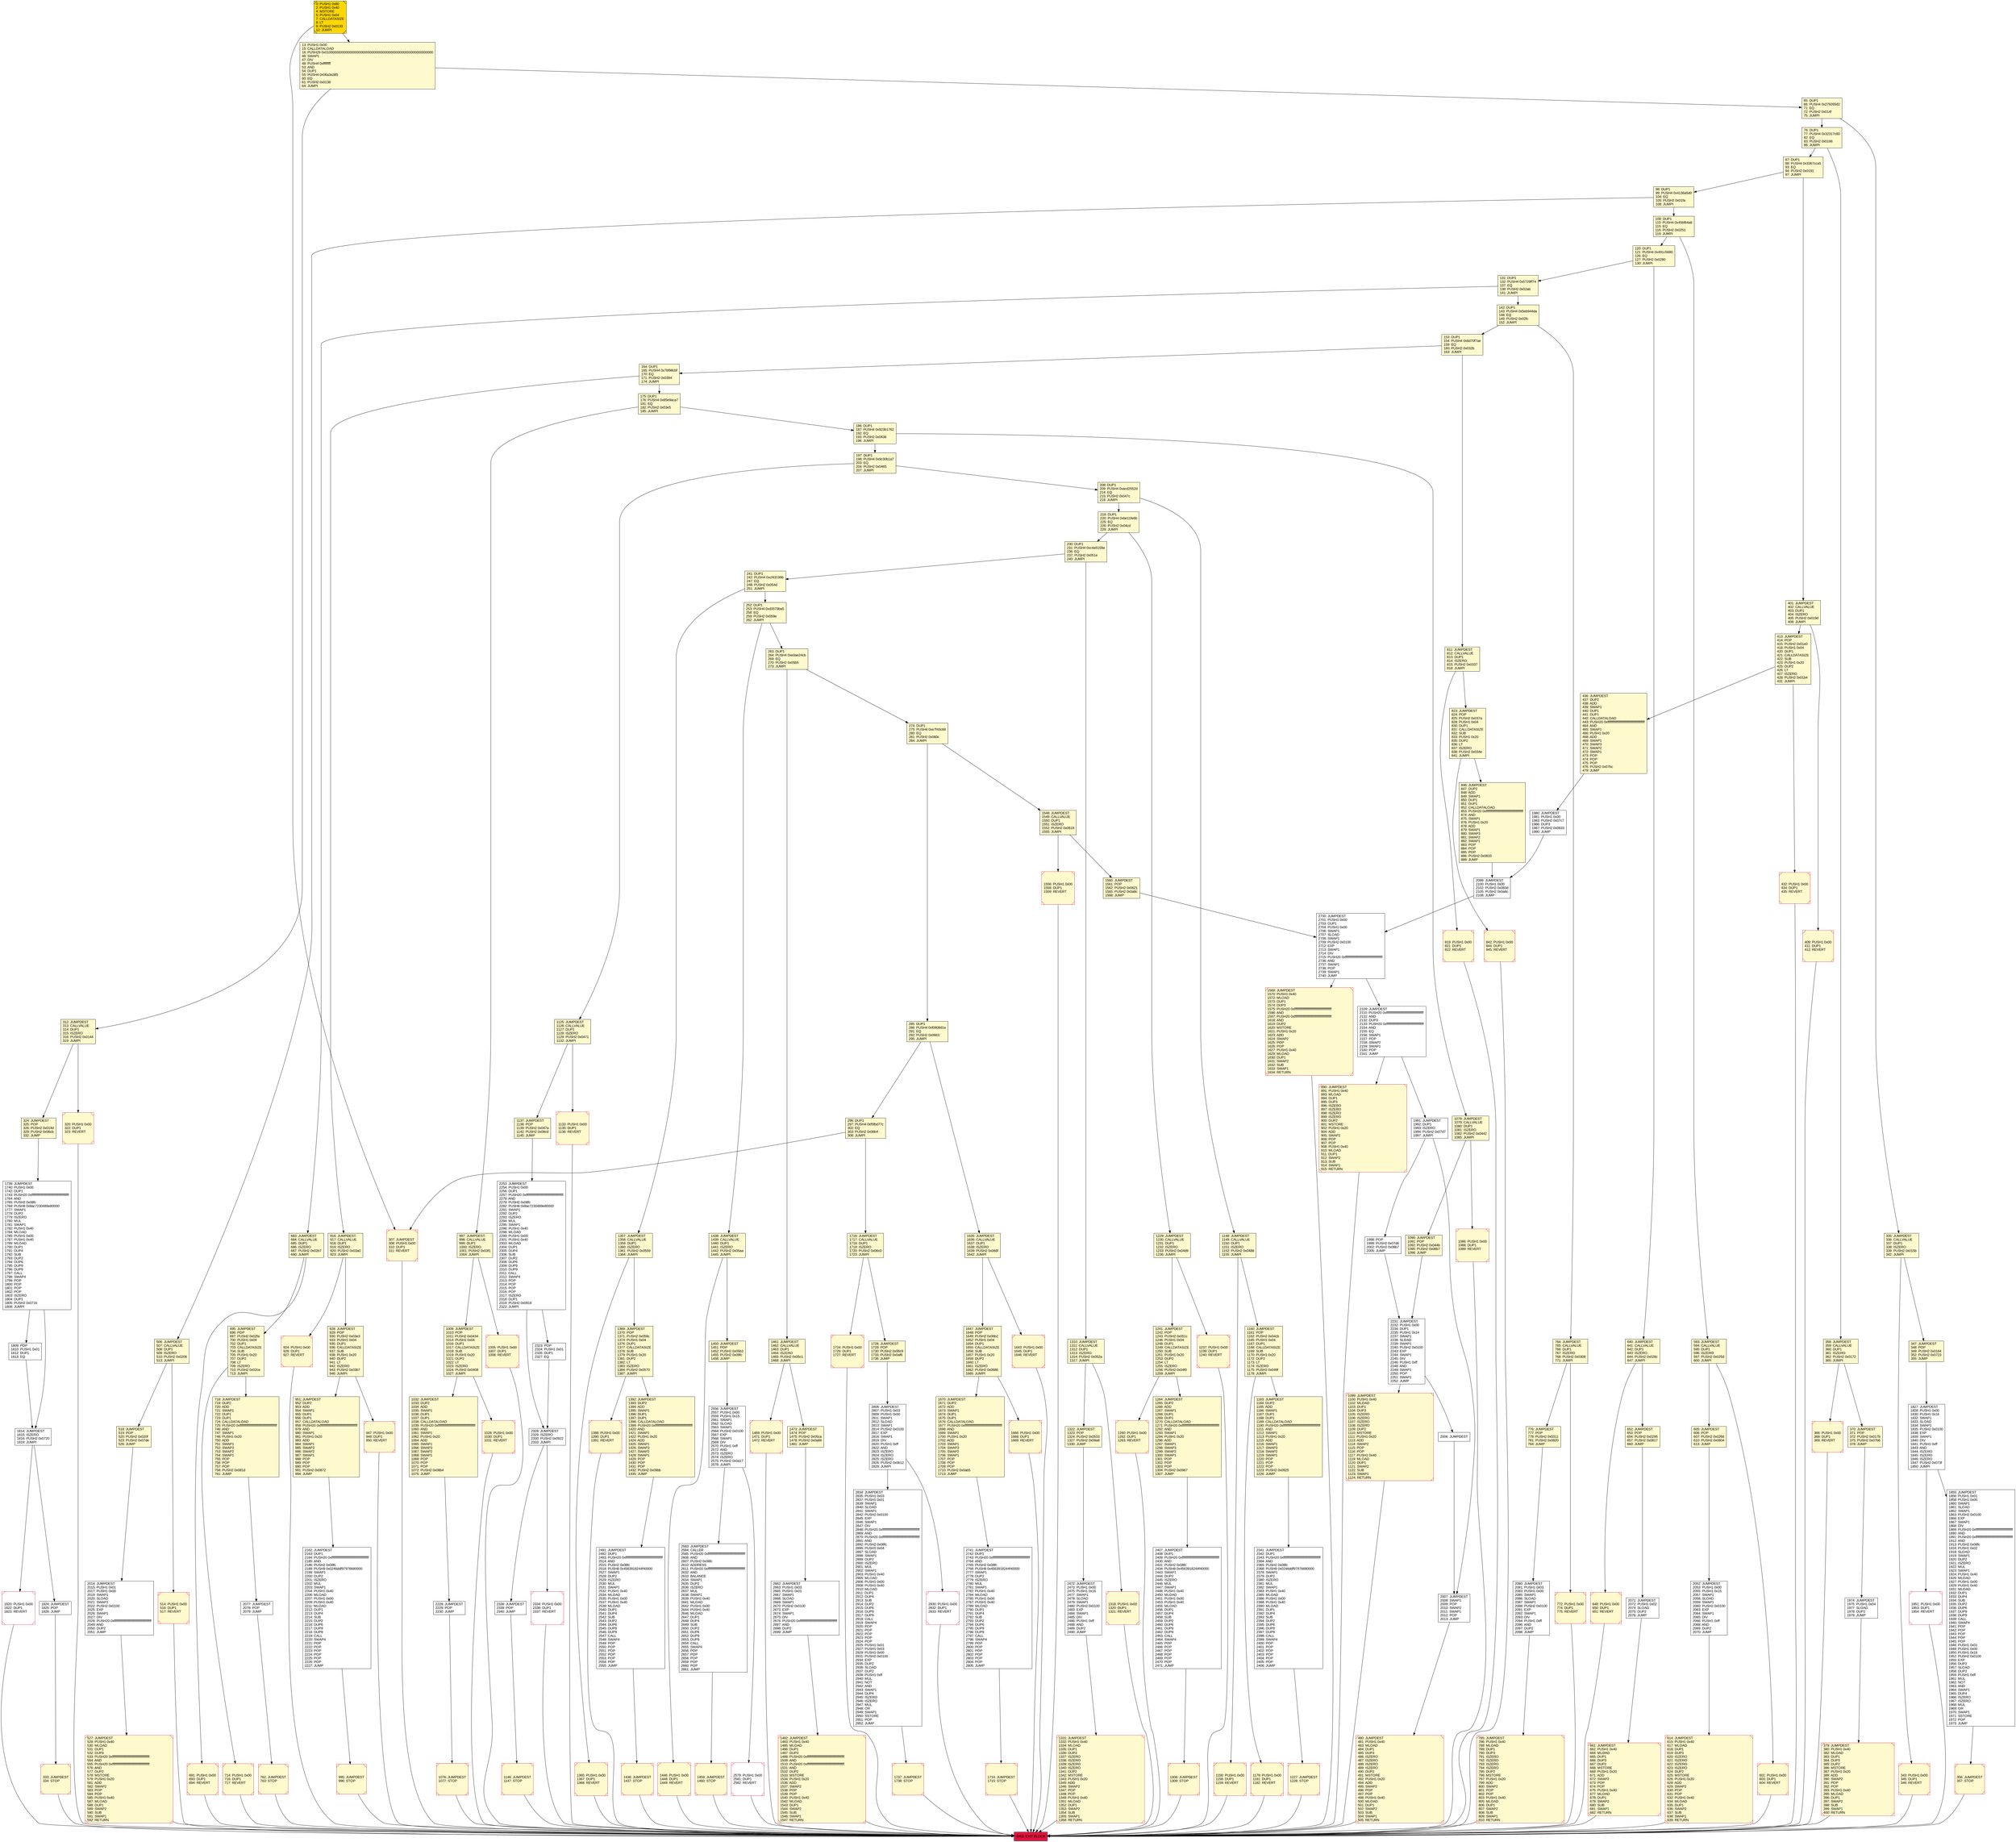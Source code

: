 digraph G {
bgcolor=transparent rankdir=UD;
node [shape=box style=filled color=black fillcolor=white fontname=arial fontcolor=black];
2407 [label="2407: JUMPDEST\l2408: DUP1\l2409: PUSH20 0xffffffffffffffffffffffffffffffffffffffff\l2430: AND\l2431: PUSH2 0x08fc\l2434: PUSH8 0x4563918244f40000\l2443: SWAP1\l2444: DUP2\l2445: ISZERO\l2446: MUL\l2447: SWAP1\l2448: PUSH1 0x40\l2450: MLOAD\l2451: PUSH1 0x00\l2453: PUSH1 0x40\l2455: MLOAD\l2456: DUP1\l2457: DUP4\l2458: SUB\l2459: DUP2\l2460: DUP6\l2461: DUP9\l2462: DUP9\l2463: CALL\l2464: SWAP4\l2465: POP\l2466: POP\l2467: POP\l2468: POP\l2469: POP\l2470: POP\l2471: JUMP\l" ];
2338 [label="2338: JUMPDEST\l2339: POP\l2340: JUMP\l" ];
0 [label="0: PUSH1 0x80\l2: PUSH1 0x40\l4: MSTORE\l5: PUSH1 0x04\l7: CALLDATASIZE\l8: LT\l9: PUSH2 0x0133\l12: JUMPI\l" fillcolor=lemonchiffon shape=Msquare fillcolor=gold ];
2162 [label="2162: JUMPDEST\l2163: DUP1\l2164: PUSH20 0xffffffffffffffffffffffffffffffffffffffff\l2185: AND\l2186: PUSH2 0x08fc\l2189: PUSH9 0x0246ddf97976680000\l2199: SWAP1\l2200: DUP2\l2201: ISZERO\l2202: MUL\l2203: SWAP1\l2204: PUSH1 0x40\l2206: MLOAD\l2207: PUSH1 0x00\l2209: PUSH1 0x40\l2211: MLOAD\l2212: DUP1\l2213: DUP4\l2214: SUB\l2215: DUP2\l2216: DUP6\l2217: DUP9\l2218: DUP9\l2219: CALL\l2220: SWAP4\l2221: POP\l2222: POP\l2223: POP\l2224: POP\l2225: POP\l2226: POP\l2227: JUMP\l" ];
1446 [label="1446: PUSH1 0x00\l1448: DUP1\l1449: REVERT\l" fillcolor=lemonchiffon shape=Msquare color=crimson ];
1824 [label="1824: JUMPDEST\l1825: POP\l1826: JUMP\l" ];
1436 [label="1436: JUMPDEST\l1437: STOP\l" fillcolor=lemonchiffon shape=Msquare color=crimson ];
683 [label="683: JUMPDEST\l684: CALLVALUE\l685: DUP1\l686: ISZERO\l687: PUSH2 0x02b7\l690: JUMPI\l" fillcolor=lemonchiffon ];
1809 [label="1809: POP\l1810: PUSH1 0x01\l1812: DUP1\l1813: EQ\l" ];
2583 [label="2583: JUMPDEST\l2584: CALLER\l2585: PUSH20 0xffffffffffffffffffffffffffffffffffffffff\l2606: AND\l2607: PUSH2 0x08fc\l2610: ADDRESS\l2611: PUSH20 0xffffffffffffffffffffffffffffffffffffffff\l2632: AND\l2633: BALANCE\l2634: SWAP1\l2635: DUP2\l2636: ISZERO\l2637: MUL\l2638: SWAP1\l2639: PUSH1 0x40\l2641: MLOAD\l2642: PUSH1 0x00\l2644: PUSH1 0x40\l2646: MLOAD\l2647: DUP1\l2648: DUP4\l2649: SUB\l2650: DUP2\l2651: DUP6\l2652: DUP9\l2653: DUP9\l2654: CALL\l2655: SWAP4\l2656: POP\l2657: POP\l2658: POP\l2659: POP\l2660: POP\l2661: JUMP\l" ];
274 [label="274: DUP1\l275: PUSH4 0xe7f43c68\l280: EQ\l281: PUSH2 0x060c\l284: JUMPI\l" fillcolor=lemonchiffon ];
2323 [label="2323: POP\l2324: PUSH1 0x01\l2326: DUP1\l2327: EQ\l" ];
175 [label="175: DUP1\l176: PUSH4 0x85e9aca7\l181: EQ\l182: PUSH2 0x03e5\l185: JUMPI\l" fillcolor=lemonchiffon ];
263 [label="263: DUP1\l264: PUSH4 0xe0ae24cb\l269: EQ\l270: PUSH2 0x05b5\l273: JUMPI\l" fillcolor=lemonchiffon ];
1331 [label="1331: JUMPDEST\l1332: PUSH1 0x40\l1334: MLOAD\l1335: DUP1\l1336: DUP3\l1337: ISZERO\l1338: ISZERO\l1339: ISZERO\l1340: ISZERO\l1341: DUP2\l1342: MSTORE\l1343: PUSH1 0x20\l1345: ADD\l1346: SWAP2\l1347: POP\l1348: POP\l1349: PUSH1 0x40\l1351: MLOAD\l1352: DUP1\l1353: SWAP2\l1354: SUB\l1355: SWAP1\l1356: RETURN\l" fillcolor=lemonchiffon shape=Msquare color=crimson ];
1032 [label="1032: JUMPDEST\l1033: DUP2\l1034: ADD\l1035: SWAP1\l1036: DUP1\l1037: DUP1\l1038: CALLDATALOAD\l1039: PUSH20 0xffffffffffffffffffffffffffffffffffffffff\l1060: AND\l1061: SWAP1\l1062: PUSH1 0x20\l1064: ADD\l1065: SWAP1\l1066: SWAP3\l1067: SWAP2\l1068: SWAP1\l1069: POP\l1070: POP\l1071: POP\l1072: PUSH2 0x08b4\l1075: JUMP\l" fillcolor=lemonchiffon ];
432 [label="432: PUSH1 0x00\l434: DUP1\l435: REVERT\l" fillcolor=lemonchiffon shape=Msquare color=crimson ];
846 [label="846: JUMPDEST\l847: DUP2\l848: ADD\l849: SWAP1\l850: DUP1\l851: DUP1\l852: CALLDATALOAD\l853: PUSH20 0xffffffffffffffffffffffffffffffffffffffff\l874: AND\l875: SWAP1\l876: PUSH1 0x20\l878: ADD\l879: SWAP1\l880: SWAP3\l881: SWAP2\l882: SWAP1\l883: POP\l884: POP\l885: POP\l886: PUSH2 0x0833\l889: JUMP\l" fillcolor=lemonchiffon ];
691 [label="691: PUSH1 0x00\l693: DUP1\l694: REVERT\l" fillcolor=lemonchiffon shape=Msquare color=crimson ];
947 [label="947: PUSH1 0x00\l949: DUP1\l950: REVERT\l" fillcolor=lemonchiffon shape=Msquare color=crimson ];
506 [label="506: JUMPDEST\l507: CALLVALUE\l508: DUP1\l509: ISZERO\l510: PUSH2 0x0206\l513: JUMPI\l" fillcolor=lemonchiffon ];
142 [label="142: DUP1\l143: PUSH4 0x5eb944da\l148: EQ\l149: PUSH2 0x02fc\l152: JUMPI\l" fillcolor=lemonchiffon ];
2700 [label="2700: JUMPDEST\l2701: PUSH1 0x00\l2703: DUP1\l2704: PUSH1 0x00\l2706: SWAP1\l2707: SLOAD\l2708: SWAP1\l2709: PUSH2 0x0100\l2712: EXP\l2713: SWAP1\l2714: DIV\l2715: PUSH20 0xffffffffffffffffffffffffffffffffffffffff\l2736: AND\l2737: SWAP1\l2738: POP\l2739: SWAP1\l2740: JUMP\l" ];
764 [label="764: JUMPDEST\l765: CALLVALUE\l766: DUP1\l767: ISZERO\l768: PUSH2 0x0308\l771: JUMPI\l" fillcolor=lemonchiffon ];
2556 [label="2556: JUMPDEST\l2557: PUSH1 0x00\l2559: PUSH1 0x15\l2561: SWAP1\l2562: SLOAD\l2563: SWAP1\l2564: PUSH2 0x0100\l2567: EXP\l2568: SWAP1\l2569: DIV\l2570: PUSH1 0xff\l2572: AND\l2573: ISZERO\l2574: ISZERO\l2575: PUSH2 0x0a17\l2578: JUMPI\l" ];
324 [label="324: JUMPDEST\l325: POP\l326: PUSH2 0x014d\l329: PUSH2 0x06cb\l332: JUMP\l" fillcolor=lemonchiffon ];
2006 [label="2006: JUMPDEST\l" ];
1469 [label="1469: PUSH1 0x00\l1471: DUP1\l1472: REVERT\l" fillcolor=lemonchiffon shape=Msquare color=crimson ];
1724 [label="1724: PUSH1 0x00\l1726: DUP1\l1727: REVERT\l" fillcolor=lemonchiffon shape=Msquare color=crimson ];
593 [label="593: JUMPDEST\l594: CALLVALUE\l595: DUP1\l596: ISZERO\l597: PUSH2 0x025d\l600: JUMPI\l" fillcolor=lemonchiffon ];
1814 [label="1814: JUMPDEST\l1815: ISZERO\l1816: PUSH2 0x0720\l1819: JUMPI\l" ];
230 [label="230: DUP1\l231: PUSH4 0xc4a5159a\l236: EQ\l237: PUSH2 0x051e\l240: JUMPI\l" fillcolor=lemonchiffon ];
1728 [label="1728: JUMPDEST\l1729: POP\l1730: PUSH2 0x06c9\l1733: PUSH2 0x0af6\l1736: JUMP\l" fillcolor=lemonchiffon ];
1666 [label="1666: PUSH1 0x00\l1668: DUP1\l1669: REVERT\l" fillcolor=lemonchiffon shape=Msquare color=crimson ];
1156 [label="1156: PUSH1 0x00\l1158: DUP1\l1159: REVERT\l" fillcolor=lemonchiffon shape=Msquare color=crimson ];
661 [label="661: JUMPDEST\l662: PUSH1 0x40\l664: MLOAD\l665: DUP1\l666: DUP3\l667: DUP2\l668: MSTORE\l669: PUSH1 0x20\l671: ADD\l672: SWAP2\l673: POP\l674: POP\l675: PUSH1 0x40\l677: MLOAD\l678: DUP1\l679: SWAP2\l680: SUB\l681: SWAP1\l682: RETURN\l" fillcolor=lemonchiffon shape=Msquare color=crimson ];
1714 [label="1714: JUMPDEST\l1715: STOP\l" fillcolor=lemonchiffon shape=Msquare color=crimson ];
916 [label="916: JUMPDEST\l917: CALLVALUE\l918: DUP1\l919: ISZERO\l920: PUSH2 0x03a0\l923: JUMPI\l" fillcolor=lemonchiffon ];
1459 [label="1459: JUMPDEST\l1460: STOP\l" fillcolor=lemonchiffon shape=Msquare color=crimson ];
1009 [label="1009: JUMPDEST\l1010: POP\l1011: PUSH2 0x0434\l1014: PUSH1 0x04\l1016: DUP1\l1017: CALLDATASIZE\l1018: SUB\l1019: PUSH1 0x20\l1021: DUP2\l1022: LT\l1023: ISZERO\l1024: PUSH2 0x0408\l1027: JUMPI\l" fillcolor=lemonchiffon ];
312 [label="312: JUMPDEST\l313: CALLVALUE\l314: DUP1\l315: ISZERO\l316: PUSH2 0x0144\l319: JUMPI\l" fillcolor=lemonchiffon ];
648 [label="648: PUSH1 0x00\l650: DUP1\l651: REVERT\l" fillcolor=lemonchiffon shape=Msquare color=crimson ];
951 [label="951: JUMPDEST\l952: DUP2\l953: ADD\l954: SWAP1\l955: DUP1\l956: DUP1\l957: CALLDATALOAD\l958: PUSH20 0xffffffffffffffffffffffffffffffffffffffff\l979: AND\l980: SWAP1\l981: PUSH1 0x20\l983: ADD\l984: SWAP1\l985: SWAP3\l986: SWAP2\l987: SWAP1\l988: POP\l989: POP\l990: POP\l991: PUSH2 0x0872\l994: JUMP\l" fillcolor=lemonchiffon ];
785 [label="785: JUMPDEST\l786: PUSH1 0x40\l788: MLOAD\l789: DUP1\l790: DUP3\l791: ISZERO\l792: ISZERO\l793: ISZERO\l794: ISZERO\l795: DUP2\l796: MSTORE\l797: PUSH1 0x20\l799: ADD\l800: SWAP2\l801: POP\l802: POP\l803: PUSH1 0x40\l805: MLOAD\l806: DUP1\l807: SWAP2\l808: SUB\l809: SWAP1\l810: RETURN\l" fillcolor=lemonchiffon shape=Msquare color=crimson ];
1560 [label="1560: JUMPDEST\l1561: POP\l1562: PUSH2 0x0621\l1565: PUSH2 0x0a8c\l1568: JUMP\l" fillcolor=lemonchiffon ];
1183 [label="1183: JUMPDEST\l1184: DUP2\l1185: ADD\l1186: SWAP1\l1187: DUP1\l1188: DUP1\l1189: CALLDATALOAD\l1190: PUSH20 0xffffffffffffffffffffffffffffffffffffffff\l1211: AND\l1212: SWAP1\l1213: PUSH1 0x20\l1215: ADD\l1216: SWAP1\l1217: SWAP3\l1218: SWAP2\l1219: SWAP1\l1220: POP\l1221: POP\l1222: POP\l1223: PUSH2 0x0925\l1226: JUMP\l" fillcolor=lemonchiffon ];
98 [label="98: DUP1\l99: PUSH4 0x4136a5d0\l104: EQ\l105: PUSH2 0x01fa\l108: JUMPI\l" fillcolor=lemonchiffon ];
1148 [label="1148: JUMPDEST\l1149: CALLVALUE\l1150: DUP1\l1151: ISZERO\l1152: PUSH2 0x0488\l1155: JUMPI\l" fillcolor=lemonchiffon ];
2099 [label="2099: JUMPDEST\l2100: PUSH1 0x00\l2102: PUSH2 0x083d\l2105: PUSH2 0x0a8c\l2108: JUMP\l" ];
1855 [label="1855: JUMPDEST\l1856: PUSH1 0x01\l1858: PUSH1 0x00\l1860: SWAP1\l1861: SLOAD\l1862: SWAP1\l1863: PUSH2 0x0100\l1866: EXP\l1867: SWAP1\l1868: DIV\l1869: PUSH20 0xffffffffffffffffffffffffffffffffffffffff\l1890: AND\l1891: PUSH20 0xffffffffffffffffffffffffffffffffffffffff\l1912: AND\l1913: PUSH2 0x08fc\l1916: PUSH1 0x02\l1918: SLOAD\l1919: SWAP1\l1920: DUP2\l1921: ISZERO\l1922: MUL\l1923: SWAP1\l1924: PUSH1 0x40\l1926: MLOAD\l1927: PUSH1 0x00\l1929: PUSH1 0x40\l1931: MLOAD\l1932: DUP1\l1933: DUP4\l1934: SUB\l1935: DUP2\l1936: DUP6\l1937: DUP9\l1938: DUP9\l1939: CALL\l1940: SWAP4\l1941: POP\l1942: POP\l1943: POP\l1944: POP\l1945: POP\l1946: PUSH1 0x01\l1948: PUSH1 0x00\l1950: PUSH1 0x16\l1952: PUSH2 0x0100\l1955: EXP\l1956: DUP2\l1957: SLOAD\l1958: DUP2\l1959: PUSH1 0xff\l1961: MUL\l1962: NOT\l1963: AND\l1964: SWAP1\l1965: DUP4\l1966: ISZERO\l1967: ISZERO\l1968: MUL\l1969: OR\l1970: SWAP1\l1971: SSTORE\l1972: POP\l1973: JUMP\l" ];
1310 [label="1310: JUMPDEST\l1311: CALLVALUE\l1312: DUP1\l1313: ISZERO\l1314: PUSH2 0x052a\l1317: JUMPI\l" fillcolor=lemonchiffon ];
307 [label="307: JUMPDEST\l308: PUSH1 0x00\l310: DUP1\l311: REVERT\l" fillcolor=lemonchiffon shape=Msquare color=crimson ];
409 [label="409: PUSH1 0x00\l411: DUP1\l412: REVERT\l" fillcolor=lemonchiffon shape=Msquare color=crimson ];
296 [label="296: DUP1\l297: PUSH4 0xf5fbd77c\l302: EQ\l303: PUSH2 0x06b4\l306: JUMPI\l" fillcolor=lemonchiffon ];
2077 [label="2077: JUMPDEST\l2078: POP\l2079: JUMP\l" ];
1179 [label="1179: PUSH1 0x00\l1181: DUP1\l1182: REVERT\l" fillcolor=lemonchiffon shape=Msquare color=crimson ];
1716 [label="1716: JUMPDEST\l1717: CALLVALUE\l1718: DUP1\l1719: ISZERO\l1720: PUSH2 0x06c0\l1723: JUMPI\l" fillcolor=lemonchiffon ];
924 [label="924: PUSH1 0x00\l926: DUP1\l927: REVERT\l" fillcolor=lemonchiffon shape=Msquare color=crimson ];
335 [label="335: JUMPDEST\l336: CALLVALUE\l337: DUP1\l338: ISZERO\l339: PUSH2 0x015b\l342: JUMPI\l" fillcolor=lemonchiffon ];
2014 [label="2014: JUMPDEST\l2015: PUSH1 0x01\l2017: PUSH1 0x00\l2019: SWAP1\l2020: SLOAD\l2021: SWAP1\l2022: PUSH2 0x0100\l2025: EXP\l2026: SWAP1\l2027: DIV\l2028: PUSH20 0xffffffffffffffffffffffffffffffffffffffff\l2049: AND\l2050: DUP2\l2051: JUMP\l" ];
823 [label="823: JUMPDEST\l824: POP\l825: PUSH2 0x037a\l828: PUSH1 0x04\l830: DUP1\l831: CALLDATASIZE\l832: SUB\l833: PUSH1 0x20\l835: DUP2\l836: LT\l837: ISZERO\l838: PUSH2 0x034e\l841: JUMPI\l" fillcolor=lemonchiffon ];
890 [label="890: JUMPDEST\l891: PUSH1 0x40\l893: MLOAD\l894: DUP1\l895: DUP3\l896: ISZERO\l897: ISZERO\l898: ISZERO\l899: ISZERO\l900: DUP2\l901: MSTORE\l902: PUSH1 0x20\l904: ADD\l905: SWAP2\l906: POP\l907: POP\l908: PUSH1 0x40\l910: MLOAD\l911: DUP1\l912: SWAP2\l913: SUB\l914: SWAP1\l915: RETURN\l" fillcolor=lemonchiffon shape=Msquare color=crimson ];
164 [label="164: DUP1\l165: PUSH4 0x7bf98cbf\l170: EQ\l171: PUSH2 0x0394\l174: JUMPI\l" fillcolor=lemonchiffon ];
1090 [label="1090: JUMPDEST\l1091: POP\l1092: PUSH2 0x044b\l1095: PUSH2 0x08b7\l1098: JUMP\l" fillcolor=lemonchiffon ];
1005 [label="1005: PUSH1 0x00\l1007: DUP1\l1008: REVERT\l" fillcolor=lemonchiffon shape=Msquare color=crimson ];
1260 [label="1260: PUSH1 0x00\l1262: DUP1\l1263: REVERT\l" fillcolor=lemonchiffon shape=Msquare color=crimson ];
2341 [label="2341: JUMPDEST\l2342: DUP1\l2343: PUSH20 0xffffffffffffffffffffffffffffffffffffffff\l2364: AND\l2365: PUSH2 0x08fc\l2368: PUSH9 0x0246ddf97976680000\l2378: SWAP1\l2379: DUP2\l2380: ISZERO\l2381: MUL\l2382: SWAP1\l2383: PUSH1 0x40\l2385: MLOAD\l2386: PUSH1 0x00\l2388: PUSH1 0x40\l2390: MLOAD\l2391: DUP1\l2392: DUP4\l2393: SUB\l2394: DUP2\l2395: DUP6\l2396: DUP9\l2397: DUP9\l2398: CALL\l2399: SWAP4\l2400: POP\l2401: POP\l2402: POP\l2403: POP\l2404: POP\l2405: POP\l2406: JUMP\l" ];
2806 [label="2806: JUMPDEST\l2807: PUSH1 0x03\l2809: PUSH1 0x00\l2811: SWAP1\l2812: SLOAD\l2813: SWAP1\l2814: PUSH2 0x0100\l2817: EXP\l2818: SWAP1\l2819: DIV\l2820: PUSH1 0xff\l2822: AND\l2823: ISZERO\l2824: ISZERO\l2825: ISZERO\l2826: PUSH2 0x0b12\l2829: JUMPI\l" ];
1450 [label="1450: JUMPDEST\l1451: POP\l1452: PUSH2 0x05b3\l1455: PUSH2 0x09fc\l1458: JUMP\l" fillcolor=lemonchiffon ];
197 [label="197: DUP1\l198: PUSH4 0x9c30b1a7\l203: EQ\l204: PUSH2 0x0465\l207: JUMPI\l" fillcolor=lemonchiffon ];
413 [label="413: JUMPDEST\l414: POP\l415: PUSH2 0x01e0\l418: PUSH1 0x04\l420: DUP1\l421: CALLDATASIZE\l422: SUB\l423: PUSH1 0x20\l425: DUP2\l426: LT\l427: ISZERO\l428: PUSH2 0x01b4\l431: JUMPI\l" fillcolor=lemonchiffon ];
614 [label="614: JUMPDEST\l615: PUSH1 0x40\l617: MLOAD\l618: DUP1\l619: DUP3\l620: ISZERO\l621: ISZERO\l622: ISZERO\l623: ISZERO\l624: DUP2\l625: MSTORE\l626: PUSH1 0x20\l628: ADD\l629: SWAP2\l630: POP\l631: POP\l632: PUSH1 0x40\l634: MLOAD\l635: DUP1\l636: SWAP2\l637: SUB\l638: SWAP1\l639: RETURN\l" fillcolor=lemonchiffon shape=Msquare color=crimson ];
928 [label="928: JUMPDEST\l929: POP\l930: PUSH2 0x03e3\l933: PUSH1 0x04\l935: DUP1\l936: CALLDATASIZE\l937: SUB\l938: PUSH1 0x20\l940: DUP2\l941: LT\l942: ISZERO\l943: PUSH2 0x03b7\l946: JUMPI\l" fillcolor=lemonchiffon ];
527 [label="527: JUMPDEST\l528: PUSH1 0x40\l530: MLOAD\l531: DUP1\l532: DUP3\l533: PUSH20 0xffffffffffffffffffffffffffffffffffffffff\l554: AND\l555: PUSH20 0xffffffffffffffffffffffffffffffffffffffff\l576: AND\l577: DUP2\l578: MSTORE\l579: PUSH1 0x20\l581: ADD\l582: SWAP2\l583: POP\l584: POP\l585: PUSH1 0x40\l587: MLOAD\l588: DUP1\l589: SWAP2\l590: SUB\l591: SWAP1\l592: RETURN\l" fillcolor=lemonchiffon shape=Msquare color=crimson ];
347 [label="347: JUMPDEST\l348: POP\l349: PUSH2 0x0164\l352: PUSH2 0x0723\l355: JUMP\l" fillcolor=lemonchiffon ];
1737 [label="1737: JUMPDEST\l1738: STOP\l" fillcolor=lemonchiffon shape=Msquare color=crimson ];
640 [label="640: JUMPDEST\l641: CALLVALUE\l642: DUP1\l643: ISZERO\l644: PUSH2 0x028c\l647: JUMPI\l" fillcolor=lemonchiffon ];
1264 [label="1264: JUMPDEST\l1265: DUP2\l1266: ADD\l1267: SWAP1\l1268: DUP1\l1269: DUP1\l1270: CALLDATALOAD\l1271: PUSH20 0xffffffffffffffffffffffffffffffffffffffff\l1292: AND\l1293: SWAP1\l1294: PUSH1 0x20\l1296: ADD\l1297: SWAP1\l1298: SWAP3\l1299: SWAP2\l1300: SWAP1\l1301: POP\l1302: POP\l1303: POP\l1304: PUSH2 0x0967\l1307: JUMP\l" fillcolor=lemonchiffon ];
285 [label="285: DUP1\l286: PUSH4 0xf0808d1e\l291: EQ\l292: PUSH2 0x0663\l295: JUMPI\l" fillcolor=lemonchiffon ];
1227 [label="1227: JUMPDEST\l1228: STOP\l" fillcolor=lemonchiffon shape=Msquare color=crimson ];
1137 [label="1137: JUMPDEST\l1138: POP\l1139: PUSH2 0x047a\l1142: PUSH2 0x08cd\l1145: JUMP\l" fillcolor=lemonchiffon ];
2834 [label="2834: JUMPDEST\l2835: PUSH1 0x03\l2837: PUSH1 0x01\l2839: SWAP1\l2840: SLOAD\l2841: SWAP1\l2842: PUSH2 0x0100\l2845: EXP\l2846: SWAP1\l2847: DIV\l2848: PUSH20 0xffffffffffffffffffffffffffffffffffffffff\l2869: AND\l2870: PUSH20 0xffffffffffffffffffffffffffffffffffffffff\l2891: AND\l2892: PUSH2 0x08fc\l2895: PUSH1 0x04\l2897: SLOAD\l2898: SWAP1\l2899: DUP2\l2900: ISZERO\l2901: MUL\l2902: SWAP1\l2903: PUSH1 0x40\l2905: MLOAD\l2906: PUSH1 0x00\l2908: PUSH1 0x40\l2910: MLOAD\l2911: DUP1\l2912: DUP4\l2913: SUB\l2914: DUP2\l2915: DUP6\l2916: DUP9\l2917: DUP9\l2918: CALL\l2919: SWAP4\l2920: POP\l2921: POP\l2922: POP\l2923: POP\l2924: POP\l2925: PUSH1 0x01\l2927: PUSH1 0x03\l2929: PUSH1 0x00\l2931: PUSH2 0x0100\l2934: EXP\l2935: DUP2\l2936: SLOAD\l2937: DUP2\l2938: PUSH1 0xff\l2940: MUL\l2941: NOT\l2942: AND\l2943: SWAP1\l2944: DUP4\l2945: ISZERO\l2946: ISZERO\l2947: MUL\l2948: OR\l2949: SWAP1\l2950: SSTORE\l2951: POP\l2952: JUMP\l" ];
1998 [label="1998: POP\l1999: PUSH2 0x07d6\l2002: PUSH2 0x08b7\l2005: JUMP\l" ];
1461 [label="1461: JUMPDEST\l1462: CALLVALUE\l1463: DUP1\l1464: ISZERO\l1465: PUSH2 0x05c1\l1468: JUMPI\l" fillcolor=lemonchiffon ];
1827 [label="1827: JUMPDEST\l1828: PUSH1 0x00\l1830: PUSH1 0x16\l1832: SWAP1\l1833: SLOAD\l1834: SWAP1\l1835: PUSH2 0x0100\l1838: EXP\l1839: SWAP1\l1840: DIV\l1841: PUSH1 0xff\l1843: AND\l1844: ISZERO\l1845: ISZERO\l1846: ISZERO\l1847: PUSH2 0x073f\l1850: JUMPI\l" ];
1392 [label="1392: JUMPDEST\l1393: DUP2\l1394: ADD\l1395: SWAP1\l1396: DUP1\l1397: DUP1\l1398: CALLDATALOAD\l1399: PUSH20 0xffffffffffffffffffffffffffffffffffffffff\l1420: AND\l1421: SWAP1\l1422: PUSH1 0x20\l1424: ADD\l1425: SWAP1\l1426: SWAP3\l1427: SWAP2\l1428: SWAP1\l1429: POP\l1430: POP\l1431: POP\l1432: PUSH2 0x09bb\l1435: JUMP\l" fillcolor=lemonchiffon ];
605 [label="605: JUMPDEST\l606: POP\l607: PUSH2 0x0266\l610: PUSH2 0x0804\l613: JUMP\l" fillcolor=lemonchiffon ];
2071 [label="2071: JUMPDEST\l2072: PUSH1 0x02\l2074: SLOAD\l2075: DUP2\l2076: JUMP\l" ];
714 [label="714: PUSH1 0x00\l716: DUP1\l717: REVERT\l" fillcolor=lemonchiffon shape=Msquare color=crimson ];
1322 [label="1322: JUMPDEST\l1323: POP\l1324: PUSH2 0x0533\l1327: PUSH2 0x09a8\l1330: JUMP\l" fillcolor=lemonchiffon ];
762 [label="762: JUMPDEST\l763: STOP\l" fillcolor=lemonchiffon shape=Msquare color=crimson ];
1357 [label="1357: JUMPDEST\l1358: CALLVALUE\l1359: DUP1\l1360: ISZERO\l1361: PUSH2 0x0559\l1364: JUMPI\l" fillcolor=lemonchiffon ];
811 [label="811: JUMPDEST\l812: CALLVALUE\l813: DUP1\l814: ISZERO\l815: PUSH2 0x0337\l818: JUMPI\l" fillcolor=lemonchiffon ];
1739 [label="1739: JUMPDEST\l1740: PUSH1 0x00\l1742: DUP1\l1743: PUSH20 0xffffffffffffffffffffffffffffffffffffffff\l1764: AND\l1765: PUSH2 0x08fc\l1768: PUSH8 0x8ac7230489e80000\l1777: SWAP1\l1778: DUP2\l1779: ISZERO\l1780: MUL\l1781: SWAP1\l1782: PUSH1 0x40\l1784: MLOAD\l1785: PUSH1 0x00\l1787: PUSH1 0x40\l1789: MLOAD\l1790: DUP1\l1791: DUP4\l1792: SUB\l1793: DUP2\l1794: DUP6\l1795: DUP9\l1796: DUP9\l1797: CALL\l1798: SWAP4\l1799: POP\l1800: POP\l1801: POP\l1802: POP\l1803: ISZERO\l1804: DUP1\l1805: PUSH2 0x0716\l1808: JUMPI\l" ];
695 [label="695: JUMPDEST\l696: POP\l697: PUSH2 0x02fa\l700: PUSH1 0x04\l702: DUP1\l703: CALLDATASIZE\l704: SUB\l705: PUSH1 0x20\l707: DUP2\l708: LT\l709: ISZERO\l710: PUSH2 0x02ce\l713: JUMPI\l" fillcolor=lemonchiffon ];
1569 [label="1569: JUMPDEST\l1570: PUSH1 0x40\l1572: MLOAD\l1573: DUP1\l1574: DUP3\l1575: PUSH20 0xffffffffffffffffffffffffffffffffffffffff\l1596: AND\l1597: PUSH20 0xffffffffffffffffffffffffffffffffffffffff\l1618: AND\l1619: DUP2\l1620: MSTORE\l1621: PUSH1 0x20\l1623: ADD\l1624: SWAP2\l1625: POP\l1626: POP\l1627: PUSH1 0x40\l1629: MLOAD\l1630: DUP1\l1631: SWAP2\l1632: SUB\l1633: SWAP1\l1634: RETURN\l" fillcolor=lemonchiffon shape=Msquare color=crimson ];
1237 [label="1237: PUSH1 0x00\l1239: DUP1\l1240: REVERT\l" fillcolor=lemonchiffon shape=Msquare color=crimson ];
1980 [label="1980: JUMPDEST\l1981: PUSH1 0x00\l1983: PUSH2 0x07c7\l1986: DUP3\l1987: PUSH2 0x0833\l1990: JUMP\l" ];
995 [label="995: JUMPDEST\l996: STOP\l" fillcolor=lemonchiffon shape=Msquare color=crimson ];
1099 [label="1099: JUMPDEST\l1100: PUSH1 0x40\l1102: MLOAD\l1103: DUP1\l1104: DUP3\l1105: ISZERO\l1106: ISZERO\l1107: ISZERO\l1108: ISZERO\l1109: DUP2\l1110: MSTORE\l1111: PUSH1 0x20\l1113: ADD\l1114: SWAP2\l1115: POP\l1116: POP\l1117: PUSH1 0x40\l1119: MLOAD\l1120: DUP1\l1121: SWAP2\l1122: SUB\l1123: SWAP1\l1124: RETURN\l" fillcolor=lemonchiffon shape=Msquare color=crimson ];
1974 [label="1974: JUMPDEST\l1975: PUSH1 0x04\l1977: SLOAD\l1978: DUP2\l1979: JUMP\l" ];
2231 [label="2231: JUMPDEST\l2232: PUSH1 0x00\l2234: DUP1\l2235: PUSH1 0x14\l2237: SWAP1\l2238: SLOAD\l2239: SWAP1\l2240: PUSH2 0x0100\l2243: EXP\l2244: SWAP1\l2245: DIV\l2246: PUSH1 0xff\l2248: AND\l2249: SWAP1\l2250: POP\l2251: SWAP1\l2252: JUMP\l" ];
1078 [label="1078: JUMPDEST\l1079: CALLVALUE\l1080: DUP1\l1081: ISZERO\l1082: PUSH2 0x0442\l1085: JUMPI\l" fillcolor=lemonchiffon ];
87 [label="87: DUP1\l88: PUSH4 0x3367cca5\l93: EQ\l94: PUSH2 0x0191\l97: JUMPI\l" fillcolor=lemonchiffon ];
2007 [label="2007: JUMPDEST\l2008: SWAP1\l2009: POP\l2010: SWAP2\l2011: SWAP1\l2012: POP\l2013: JUMP\l" ];
153 [label="153: DUP1\l154: PUSH4 0x6d70f7ae\l159: EQ\l160: PUSH2 0x032b\l163: JUMPI\l" fillcolor=lemonchiffon ];
131 [label="131: DUP1\l132: PUSH4 0x5729ff74\l137: EQ\l138: PUSH2 0x02ab\l141: JUMPI\l" fillcolor=lemonchiffon ];
1125 [label="1125: JUMPDEST\l1126: CALLVALUE\l1127: DUP1\l1128: ISZERO\l1129: PUSH2 0x0471\l1132: JUMPI\l" fillcolor=lemonchiffon ];
1473 [label="1473: JUMPDEST\l1474: POP\l1475: PUSH2 0x05ca\l1478: PUSH2 0x0a66\l1481: JUMP\l" fillcolor=lemonchiffon ];
1318 [label="1318: PUSH1 0x00\l1320: DUP1\l1321: REVERT\l" fillcolor=lemonchiffon shape=Msquare color=crimson ];
1308 [label="1308: JUMPDEST\l1309: STOP\l" fillcolor=lemonchiffon shape=Msquare color=crimson ];
2953 [label="2953: EXIT BLOCK\l" fillcolor=crimson ];
2052 [label="2052: JUMPDEST\l2053: PUSH1 0x00\l2055: PUSH1 0x15\l2057: SWAP1\l2058: SLOAD\l2059: SWAP1\l2060: PUSH2 0x0100\l2063: EXP\l2064: SWAP1\l2065: DIV\l2066: PUSH1 0xff\l2068: AND\l2069: DUP2\l2070: JUMP\l" ];
819 [label="819: PUSH1 0x00\l821: DUP1\l822: REVERT\l" fillcolor=lemonchiffon shape=Msquare color=crimson ];
436 [label="436: JUMPDEST\l437: DUP2\l438: ADD\l439: SWAP1\l440: DUP1\l441: DUP1\l442: CALLDATALOAD\l443: PUSH20 0xffffffffffffffffffffffffffffffffffffffff\l464: AND\l465: SWAP1\l466: PUSH1 0x20\l468: ADD\l469: SWAP1\l470: SWAP3\l471: SWAP2\l472: SWAP1\l473: POP\l474: POP\l475: POP\l476: PUSH2 0x07bc\l479: JUMP\l" fillcolor=lemonchiffon ];
2228 [label="2228: JUMPDEST\l2229: POP\l2230: JUMP\l" ];
1160 [label="1160: JUMPDEST\l1161: POP\l1162: PUSH2 0x04cb\l1165: PUSH1 0x04\l1167: DUP1\l1168: CALLDATASIZE\l1169: SUB\l1170: PUSH1 0x20\l1172: DUP2\l1173: LT\l1174: ISZERO\l1175: PUSH2 0x049f\l1178: JUMPI\l" fillcolor=lemonchiffon ];
1670 [label="1670: JUMPDEST\l1671: DUP2\l1672: ADD\l1673: SWAP1\l1674: DUP1\l1675: DUP1\l1676: CALLDATALOAD\l1677: PUSH20 0xffffffffffffffffffffffffffffffffffffffff\l1698: AND\l1699: SWAP1\l1700: PUSH1 0x20\l1702: ADD\l1703: SWAP1\l1704: SWAP3\l1705: SWAP2\l1706: SWAP1\l1707: POP\l1708: POP\l1709: POP\l1710: PUSH2 0x0ab5\l1713: JUMP\l" fillcolor=lemonchiffon ];
1647 [label="1647: JUMPDEST\l1648: POP\l1649: PUSH2 0x06b2\l1652: PUSH1 0x04\l1654: DUP1\l1655: CALLDATASIZE\l1656: SUB\l1657: PUSH1 0x20\l1659: DUP2\l1660: LT\l1661: ISZERO\l1662: PUSH2 0x0686\l1665: JUMPI\l" fillcolor=lemonchiffon ];
1482 [label="1482: JUMPDEST\l1483: PUSH1 0x40\l1485: MLOAD\l1486: DUP1\l1487: DUP3\l1488: PUSH20 0xffffffffffffffffffffffffffffffffffffffff\l1509: AND\l1510: PUSH20 0xffffffffffffffffffffffffffffffffffffffff\l1531: AND\l1532: DUP2\l1533: MSTORE\l1534: PUSH1 0x20\l1536: ADD\l1537: SWAP2\l1538: POP\l1539: POP\l1540: PUSH1 0x40\l1542: MLOAD\l1543: DUP1\l1544: SWAP2\l1545: SUB\l1546: SWAP1\l1547: RETURN\l" fillcolor=lemonchiffon shape=Msquare color=crimson ];
1851 [label="1851: PUSH1 0x00\l1853: DUP1\l1854: REVERT\l" shape=Msquare color=crimson ];
358 [label="358: JUMPDEST\l359: CALLVALUE\l360: DUP1\l361: ISZERO\l362: PUSH2 0x0172\l365: JUMPI\l" fillcolor=lemonchiffon ];
401 [label="401: JUMPDEST\l402: CALLVALUE\l403: DUP1\l404: ISZERO\l405: PUSH2 0x019d\l408: JUMPI\l" fillcolor=lemonchiffon ];
1086 [label="1086: PUSH1 0x00\l1088: DUP1\l1089: REVERT\l" fillcolor=lemonchiffon shape=Msquare color=crimson ];
1076 [label="1076: JUMPDEST\l1077: STOP\l" fillcolor=lemonchiffon shape=Msquare color=crimson ];
514 [label="514: PUSH1 0x00\l516: DUP1\l517: REVERT\l" fillcolor=lemonchiffon shape=Msquare color=crimson ];
252 [label="252: DUP1\l253: PUSH4 0xd3573ba5\l258: EQ\l259: PUSH2 0x059e\l262: JUMPI\l" fillcolor=lemonchiffon ];
772 [label="772: PUSH1 0x00\l774: DUP1\l775: REVERT\l" fillcolor=lemonchiffon shape=Msquare color=crimson ];
1028 [label="1028: PUSH1 0x00\l1030: DUP1\l1031: REVERT\l" fillcolor=lemonchiffon shape=Msquare color=crimson ];
2830 [label="2830: PUSH1 0x00\l2832: DUP1\l2833: REVERT\l" shape=Msquare color=crimson ];
2579 [label="2579: PUSH1 0x00\l2581: DUP1\l2582: REVERT\l" shape=Msquare color=crimson ];
120 [label="120: DUP1\l121: PUSH4 0x491c5680\l126: EQ\l127: PUSH2 0x0280\l130: JUMPI\l" fillcolor=lemonchiffon ];
1556 [label="1556: PUSH1 0x00\l1558: DUP1\l1559: REVERT\l" fillcolor=lemonchiffon shape=Msquare color=crimson ];
776 [label="776: JUMPDEST\l777: POP\l778: PUSH2 0x0311\l781: PUSH2 0x0820\l784: JUMP\l" fillcolor=lemonchiffon ];
1820 [label="1820: PUSH1 0x00\l1822: DUP1\l1823: REVERT\l" shape=Msquare color=crimson ];
370 [label="370: JUMPDEST\l371: POP\l372: PUSH2 0x017b\l375: PUSH2 0x07b6\l378: JUMP\l" fillcolor=lemonchiffon ];
2334 [label="2334: PUSH1 0x00\l2336: DUP1\l2337: REVERT\l" shape=Msquare color=crimson ];
2080 [label="2080: JUMPDEST\l2081: PUSH1 0x03\l2083: PUSH1 0x00\l2085: SWAP1\l2086: SLOAD\l2087: SWAP1\l2088: PUSH2 0x0100\l2091: EXP\l2092: SWAP1\l2093: DIV\l2094: PUSH1 0xff\l2096: AND\l2097: DUP2\l2098: JUMP\l" ];
186 [label="186: DUP1\l187: PUSH4 0x923b1762\l192: EQ\l193: PUSH2 0x0436\l196: JUMPI\l" fillcolor=lemonchiffon ];
1241 [label="1241: JUMPDEST\l1242: POP\l1243: PUSH2 0x051c\l1246: PUSH1 0x04\l1248: DUP1\l1249: CALLDATASIZE\l1250: SUB\l1251: PUSH1 0x20\l1253: DUP2\l1254: LT\l1255: ISZERO\l1256: PUSH2 0x04f0\l1259: JUMPI\l" fillcolor=lemonchiffon ];
379 [label="379: JUMPDEST\l380: PUSH1 0x40\l382: MLOAD\l383: DUP1\l384: DUP3\l385: DUP2\l386: MSTORE\l387: PUSH1 0x20\l389: ADD\l390: SWAP2\l391: POP\l392: POP\l393: PUSH1 0x40\l395: MLOAD\l396: DUP1\l397: SWAP2\l398: SUB\l399: SWAP1\l400: RETURN\l" fillcolor=lemonchiffon shape=Msquare color=crimson ];
1643 [label="1643: PUSH1 0x00\l1645: DUP1\l1646: REVERT\l" fillcolor=lemonchiffon shape=Msquare color=crimson ];
1133 [label="1133: PUSH1 0x00\l1135: DUP1\l1136: REVERT\l" fillcolor=lemonchiffon shape=Msquare color=crimson ];
1388 [label="1388: PUSH1 0x00\l1390: DUP1\l1391: REVERT\l" fillcolor=lemonchiffon shape=Msquare color=crimson ];
2328 [label="2328: JUMPDEST\l2329: ISZERO\l2330: PUSH2 0x0922\l2333: JUMPI\l" ];
366 [label="366: PUSH1 0x00\l368: DUP1\l369: REVERT\l" fillcolor=lemonchiffon shape=Msquare color=crimson ];
718 [label="718: JUMPDEST\l719: DUP2\l720: ADD\l721: SWAP1\l722: DUP1\l723: DUP1\l724: CALLDATALOAD\l725: PUSH20 0xffffffffffffffffffffffffffffffffffffffff\l746: AND\l747: SWAP1\l748: PUSH1 0x20\l750: ADD\l751: SWAP1\l752: SWAP3\l753: SWAP2\l754: SWAP1\l755: POP\l756: POP\l757: POP\l758: PUSH2 0x081d\l761: JUMP\l" fillcolor=lemonchiffon ];
2741 [label="2741: JUMPDEST\l2742: DUP1\l2743: PUSH20 0xffffffffffffffffffffffffffffffffffffffff\l2764: AND\l2765: PUSH2 0x08fc\l2768: PUSH8 0x4563918244f40000\l2777: SWAP1\l2778: DUP2\l2779: ISZERO\l2780: MUL\l2781: SWAP1\l2782: PUSH1 0x40\l2784: MLOAD\l2785: PUSH1 0x00\l2787: PUSH1 0x40\l2789: MLOAD\l2790: DUP1\l2791: DUP4\l2792: SUB\l2793: DUP2\l2794: DUP6\l2795: DUP9\l2796: DUP9\l2797: CALL\l2798: SWAP4\l2799: POP\l2800: POP\l2801: POP\l2802: POP\l2803: POP\l2804: POP\l2805: JUMP\l" ];
652 [label="652: JUMPDEST\l653: POP\l654: PUSH2 0x0295\l657: PUSH2 0x0817\l660: JUMP\l" fillcolor=lemonchiffon ];
2662 [label="2662: JUMPDEST\l2663: PUSH1 0x03\l2665: PUSH1 0x01\l2667: SWAP1\l2668: SLOAD\l2669: SWAP1\l2670: PUSH2 0x0100\l2673: EXP\l2674: SWAP1\l2675: DIV\l2676: PUSH20 0xffffffffffffffffffffffffffffffffffffffff\l2697: AND\l2698: DUP2\l2699: JUMP\l" ];
1438 [label="1438: JUMPDEST\l1439: CALLVALUE\l1440: DUP1\l1441: ISZERO\l1442: PUSH2 0x05aa\l1445: JUMPI\l" fillcolor=lemonchiffon ];
518 [label="518: JUMPDEST\l519: POP\l520: PUSH2 0x020f\l523: PUSH2 0x07de\l526: JUMP\l" fillcolor=lemonchiffon ];
333 [label="333: JUMPDEST\l334: STOP\l" fillcolor=lemonchiffon shape=Msquare color=crimson ];
65 [label="65: DUP1\l66: PUSH4 0x279265d2\l71: EQ\l72: PUSH2 0x014f\l75: JUMPI\l" fillcolor=lemonchiffon ];
480 [label="480: JUMPDEST\l481: PUSH1 0x40\l483: MLOAD\l484: DUP1\l485: DUP3\l486: ISZERO\l487: ISZERO\l488: ISZERO\l489: ISZERO\l490: DUP2\l491: MSTORE\l492: PUSH1 0x20\l494: ADD\l495: SWAP2\l496: POP\l497: POP\l498: PUSH1 0x40\l500: MLOAD\l501: DUP1\l502: SWAP2\l503: SUB\l504: SWAP1\l505: RETURN\l" fillcolor=lemonchiffon shape=Msquare color=crimson ];
2491 [label="2491: JUMPDEST\l2492: DUP1\l2493: PUSH20 0xffffffffffffffffffffffffffffffffffffffff\l2514: AND\l2515: PUSH2 0x08fc\l2518: PUSH8 0x4563918244f40000\l2527: SWAP1\l2528: DUP2\l2529: ISZERO\l2530: MUL\l2531: SWAP1\l2532: PUSH1 0x40\l2534: MLOAD\l2535: PUSH1 0x00\l2537: PUSH1 0x40\l2539: MLOAD\l2540: DUP1\l2541: DUP4\l2542: SUB\l2543: DUP2\l2544: DUP6\l2545: DUP9\l2546: DUP9\l2547: CALL\l2548: SWAP4\l2549: POP\l2550: POP\l2551: POP\l2552: POP\l2553: POP\l2554: POP\l2555: JUMP\l" ];
208 [label="208: DUP1\l209: PUSH4 0xacd2552d\l214: EQ\l215: PUSH2 0x047c\l218: JUMPI\l" fillcolor=lemonchiffon ];
1991 [label="1991: JUMPDEST\l1992: DUP1\l1993: ISZERO\l1994: PUSH2 0x07d7\l1997: JUMPI\l" ];
2253 [label="2253: JUMPDEST\l2254: PUSH1 0x00\l2256: DUP1\l2257: PUSH20 0xffffffffffffffffffffffffffffffffffffffff\l2278: AND\l2279: PUSH2 0x08fc\l2282: PUSH8 0x8ac7230489e80000\l2291: SWAP1\l2292: DUP2\l2293: ISZERO\l2294: MUL\l2295: SWAP1\l2296: PUSH1 0x40\l2298: MLOAD\l2299: PUSH1 0x00\l2301: PUSH1 0x40\l2303: MLOAD\l2304: DUP1\l2305: DUP4\l2306: SUB\l2307: DUP2\l2308: DUP6\l2309: DUP9\l2310: DUP9\l2311: CALL\l2312: SWAP4\l2313: POP\l2314: POP\l2315: POP\l2316: POP\l2317: ISZERO\l2318: DUP1\l2319: PUSH2 0x0918\l2322: JUMPI\l" ];
320 [label="320: PUSH1 0x00\l322: DUP1\l323: REVERT\l" fillcolor=lemonchiffon shape=Msquare color=crimson ];
76 [label="76: DUP1\l77: PUSH4 0x32317c80\l82: EQ\l83: PUSH2 0x0166\l86: JUMPI\l" fillcolor=lemonchiffon ];
1548 [label="1548: JUMPDEST\l1549: CALLVALUE\l1550: DUP1\l1551: ISZERO\l1552: PUSH2 0x0618\l1555: JUMPI\l" fillcolor=lemonchiffon ];
219 [label="219: DUP1\l220: PUSH4 0xbe11fe6b\l225: EQ\l226: PUSH2 0x04cd\l229: JUMPI\l" fillcolor=lemonchiffon ];
2472 [label="2472: JUMPDEST\l2473: PUSH1 0x00\l2475: PUSH1 0x16\l2477: SWAP1\l2478: SLOAD\l2479: SWAP1\l2480: PUSH2 0x0100\l2483: EXP\l2484: SWAP1\l2485: DIV\l2486: PUSH1 0xff\l2488: AND\l2489: DUP2\l2490: JUMP\l" ];
2109 [label="2109: JUMPDEST\l2110: PUSH20 0xffffffffffffffffffffffffffffffffffffffff\l2131: AND\l2132: DUP3\l2133: PUSH20 0xffffffffffffffffffffffffffffffffffffffff\l2154: AND\l2155: EQ\l2156: SWAP1\l2157: POP\l2158: SWAP2\l2159: SWAP1\l2160: POP\l2161: JUMP\l" ];
842 [label="842: PUSH1 0x00\l844: DUP1\l845: REVERT\l" fillcolor=lemonchiffon shape=Msquare color=crimson ];
241 [label="241: DUP1\l242: PUSH4 0xcf43199b\l247: EQ\l248: PUSH2 0x054d\l251: JUMPI\l" fillcolor=lemonchiffon ];
1369 [label="1369: JUMPDEST\l1370: POP\l1371: PUSH2 0x059c\l1374: PUSH1 0x04\l1376: DUP1\l1377: CALLDATASIZE\l1378: SUB\l1379: PUSH1 0x20\l1381: DUP2\l1382: LT\l1383: ISZERO\l1384: PUSH2 0x0570\l1387: JUMPI\l" fillcolor=lemonchiffon ];
1146 [label="1146: JUMPDEST\l1147: STOP\l" fillcolor=lemonchiffon shape=Msquare color=crimson ];
356 [label="356: JUMPDEST\l357: STOP\l" fillcolor=lemonchiffon shape=Msquare color=crimson ];
1229 [label="1229: JUMPDEST\l1230: CALLVALUE\l1231: DUP1\l1232: ISZERO\l1233: PUSH2 0x04d9\l1236: JUMPI\l" fillcolor=lemonchiffon ];
1365 [label="1365: PUSH1 0x00\l1367: DUP1\l1368: REVERT\l" fillcolor=lemonchiffon shape=Msquare color=crimson ];
109 [label="109: DUP1\l110: PUSH4 0x45bf84a8\l115: EQ\l116: PUSH2 0x0251\l119: JUMPI\l" fillcolor=lemonchiffon ];
343 [label="343: PUSH1 0x00\l345: DUP1\l346: REVERT\l" fillcolor=lemonchiffon shape=Msquare color=crimson ];
601 [label="601: PUSH1 0x00\l603: DUP1\l604: REVERT\l" fillcolor=lemonchiffon shape=Msquare color=crimson ];
13 [label="13: PUSH1 0x00\l15: CALLDATALOAD\l16: PUSH29 0x0100000000000000000000000000000000000000000000000000000000\l46: SWAP1\l47: DIV\l48: PUSH4 0xffffffff\l53: AND\l54: DUP1\l55: PUSH4 0x06a3a385\l60: EQ\l61: PUSH2 0x0138\l64: JUMPI\l" fillcolor=lemonchiffon ];
997 [label="997: JUMPDEST\l998: CALLVALUE\l999: DUP1\l1000: ISZERO\l1001: PUSH2 0x03f1\l1004: JUMPI\l" fillcolor=lemonchiffon ];
1635 [label="1635: JUMPDEST\l1636: CALLVALUE\l1637: DUP1\l1638: ISZERO\l1639: PUSH2 0x066f\l1642: JUMPI\l" fillcolor=lemonchiffon ];
296 -> 307;
1647 -> 1670;
2341 -> 1227;
142 -> 764;
1086 -> 2953;
1148 -> 1156;
695 -> 714;
683 -> 691;
335 -> 347;
1998 -> 2231;
1814 -> 1824;
1076 -> 2953;
514 -> 2953;
1028 -> 2953;
2583 -> 1459;
312 -> 324;
2228 -> 1076;
120 -> 131;
811 -> 823;
2806 -> 2834;
347 -> 1827;
1560 -> 2700;
2834 -> 1737;
2579 -> 2953;
1078 -> 1090;
1556 -> 2953;
109 -> 120;
1643 -> 2953;
1670 -> 2741;
1980 -> 2099;
1133 -> 2953;
413 -> 432;
928 -> 947;
164 -> 175;
358 -> 366;
1548 -> 1556;
2077 -> 762;
1310 -> 1322;
1264 -> 2407;
164 -> 916;
1183 -> 2341;
263 -> 1461;
285 -> 296;
1146 -> 2953;
324 -> 1739;
142 -> 153;
252 -> 1438;
601 -> 2953;
2162 -> 995;
2328 -> 2334;
1728 -> 2806;
640 -> 648;
683 -> 695;
1739 -> 1809;
76 -> 358;
1229 -> 1237;
1369 -> 1392;
1438 -> 1450;
131 -> 683;
2407 -> 1308;
1009 -> 1028;
186 -> 197;
1724 -> 2953;
1241 -> 1264;
518 -> 2014;
691 -> 2953;
1357 -> 1365;
1814 -> 1820;
76 -> 87;
648 -> 2953;
2007 -> 480;
1160 -> 1183;
1148 -> 1160;
2556 -> 2579;
1666 -> 2953;
1156 -> 2953;
1160 -> 1179;
661 -> 2953;
1714 -> 2953;
2109 -> 890;
1179 -> 2953;
335 -> 343;
1647 -> 1666;
307 -> 2953;
652 -> 2071;
764 -> 772;
1260 -> 2953;
413 -> 436;
98 -> 109;
370 -> 1974;
219 -> 230;
506 -> 518;
2328 -> 2338;
197 -> 1125;
1438 -> 1446;
614 -> 2953;
997 -> 1009;
1737 -> 2953;
2253 -> 2323;
2491 -> 1436;
527 -> 2953;
1227 -> 2953;
1824 -> 333;
714 -> 2953;
1078 -> 1086;
1125 -> 1137;
2472 -> 1331;
762 -> 2953;
120 -> 640;
208 -> 1148;
2080 -> 785;
175 -> 997;
2700 -> 2109;
1827 -> 1851;
2741 -> 1714;
1569 -> 2953;
0 -> 13;
1237 -> 2953;
1099 -> 2953;
296 -> 1716;
1308 -> 2953;
263 -> 274;
1318 -> 2953;
153 -> 811;
2231 -> 1099;
1482 -> 2953;
2253 -> 2328;
1851 -> 2953;
2556 -> 2583;
230 -> 1310;
1716 -> 1728;
916 -> 924;
819 -> 2953;
219 -> 1229;
2014 -> 527;
13 -> 65;
1369 -> 1388;
98 -> 506;
358 -> 370;
846 -> 2099;
1716 -> 1724;
2830 -> 2953;
1809 -> 1814;
951 -> 2162;
2099 -> 2700;
772 -> 2953;
0 -> 307;
1229 -> 1241;
1820 -> 2953;
1635 -> 1643;
2334 -> 2953;
208 -> 219;
2109 -> 1991;
65 -> 76;
153 -> 164;
1009 -> 1032;
1090 -> 2231;
379 -> 2953;
1388 -> 2953;
366 -> 2953;
241 -> 252;
1125 -> 1133;
1450 -> 2556;
593 -> 605;
2071 -> 661;
2662 -> 1482;
87 -> 98;
333 -> 2953;
1473 -> 2662;
1739 -> 1814;
274 -> 285;
480 -> 2953;
823 -> 846;
1827 -> 1855;
842 -> 2953;
2231 -> 2006;
1635 -> 1647;
2006 -> 2007;
320 -> 2953;
2700 -> 1569;
1461 -> 1469;
928 -> 951;
356 -> 2953;
776 -> 2080;
916 -> 928;
1365 -> 2953;
343 -> 2953;
1436 -> 2953;
1357 -> 1369;
241 -> 1357;
1032 -> 2228;
1322 -> 2472;
1331 -> 2953;
197 -> 208;
640 -> 652;
1241 -> 1260;
1446 -> 2953;
131 -> 142;
1469 -> 2953;
432 -> 2953;
65 -> 335;
947 -> 2953;
285 -> 1635;
764 -> 776;
1991 -> 2007;
785 -> 2953;
401 -> 409;
252 -> 263;
1459 -> 2953;
823 -> 842;
506 -> 514;
997 -> 1005;
1974 -> 379;
409 -> 2953;
1310 -> 1318;
924 -> 2953;
1392 -> 2491;
1991 -> 1998;
186 -> 1078;
1137 -> 2253;
695 -> 718;
1855 -> 356;
1005 -> 2953;
2323 -> 2328;
312 -> 320;
401 -> 413;
2052 -> 614;
1548 -> 1560;
175 -> 186;
230 -> 241;
890 -> 2953;
13 -> 312;
109 -> 593;
593 -> 601;
87 -> 401;
811 -> 819;
436 -> 1980;
2338 -> 1146;
274 -> 1548;
1461 -> 1473;
718 -> 2077;
605 -> 2052;
995 -> 2953;
2806 -> 2830;
}